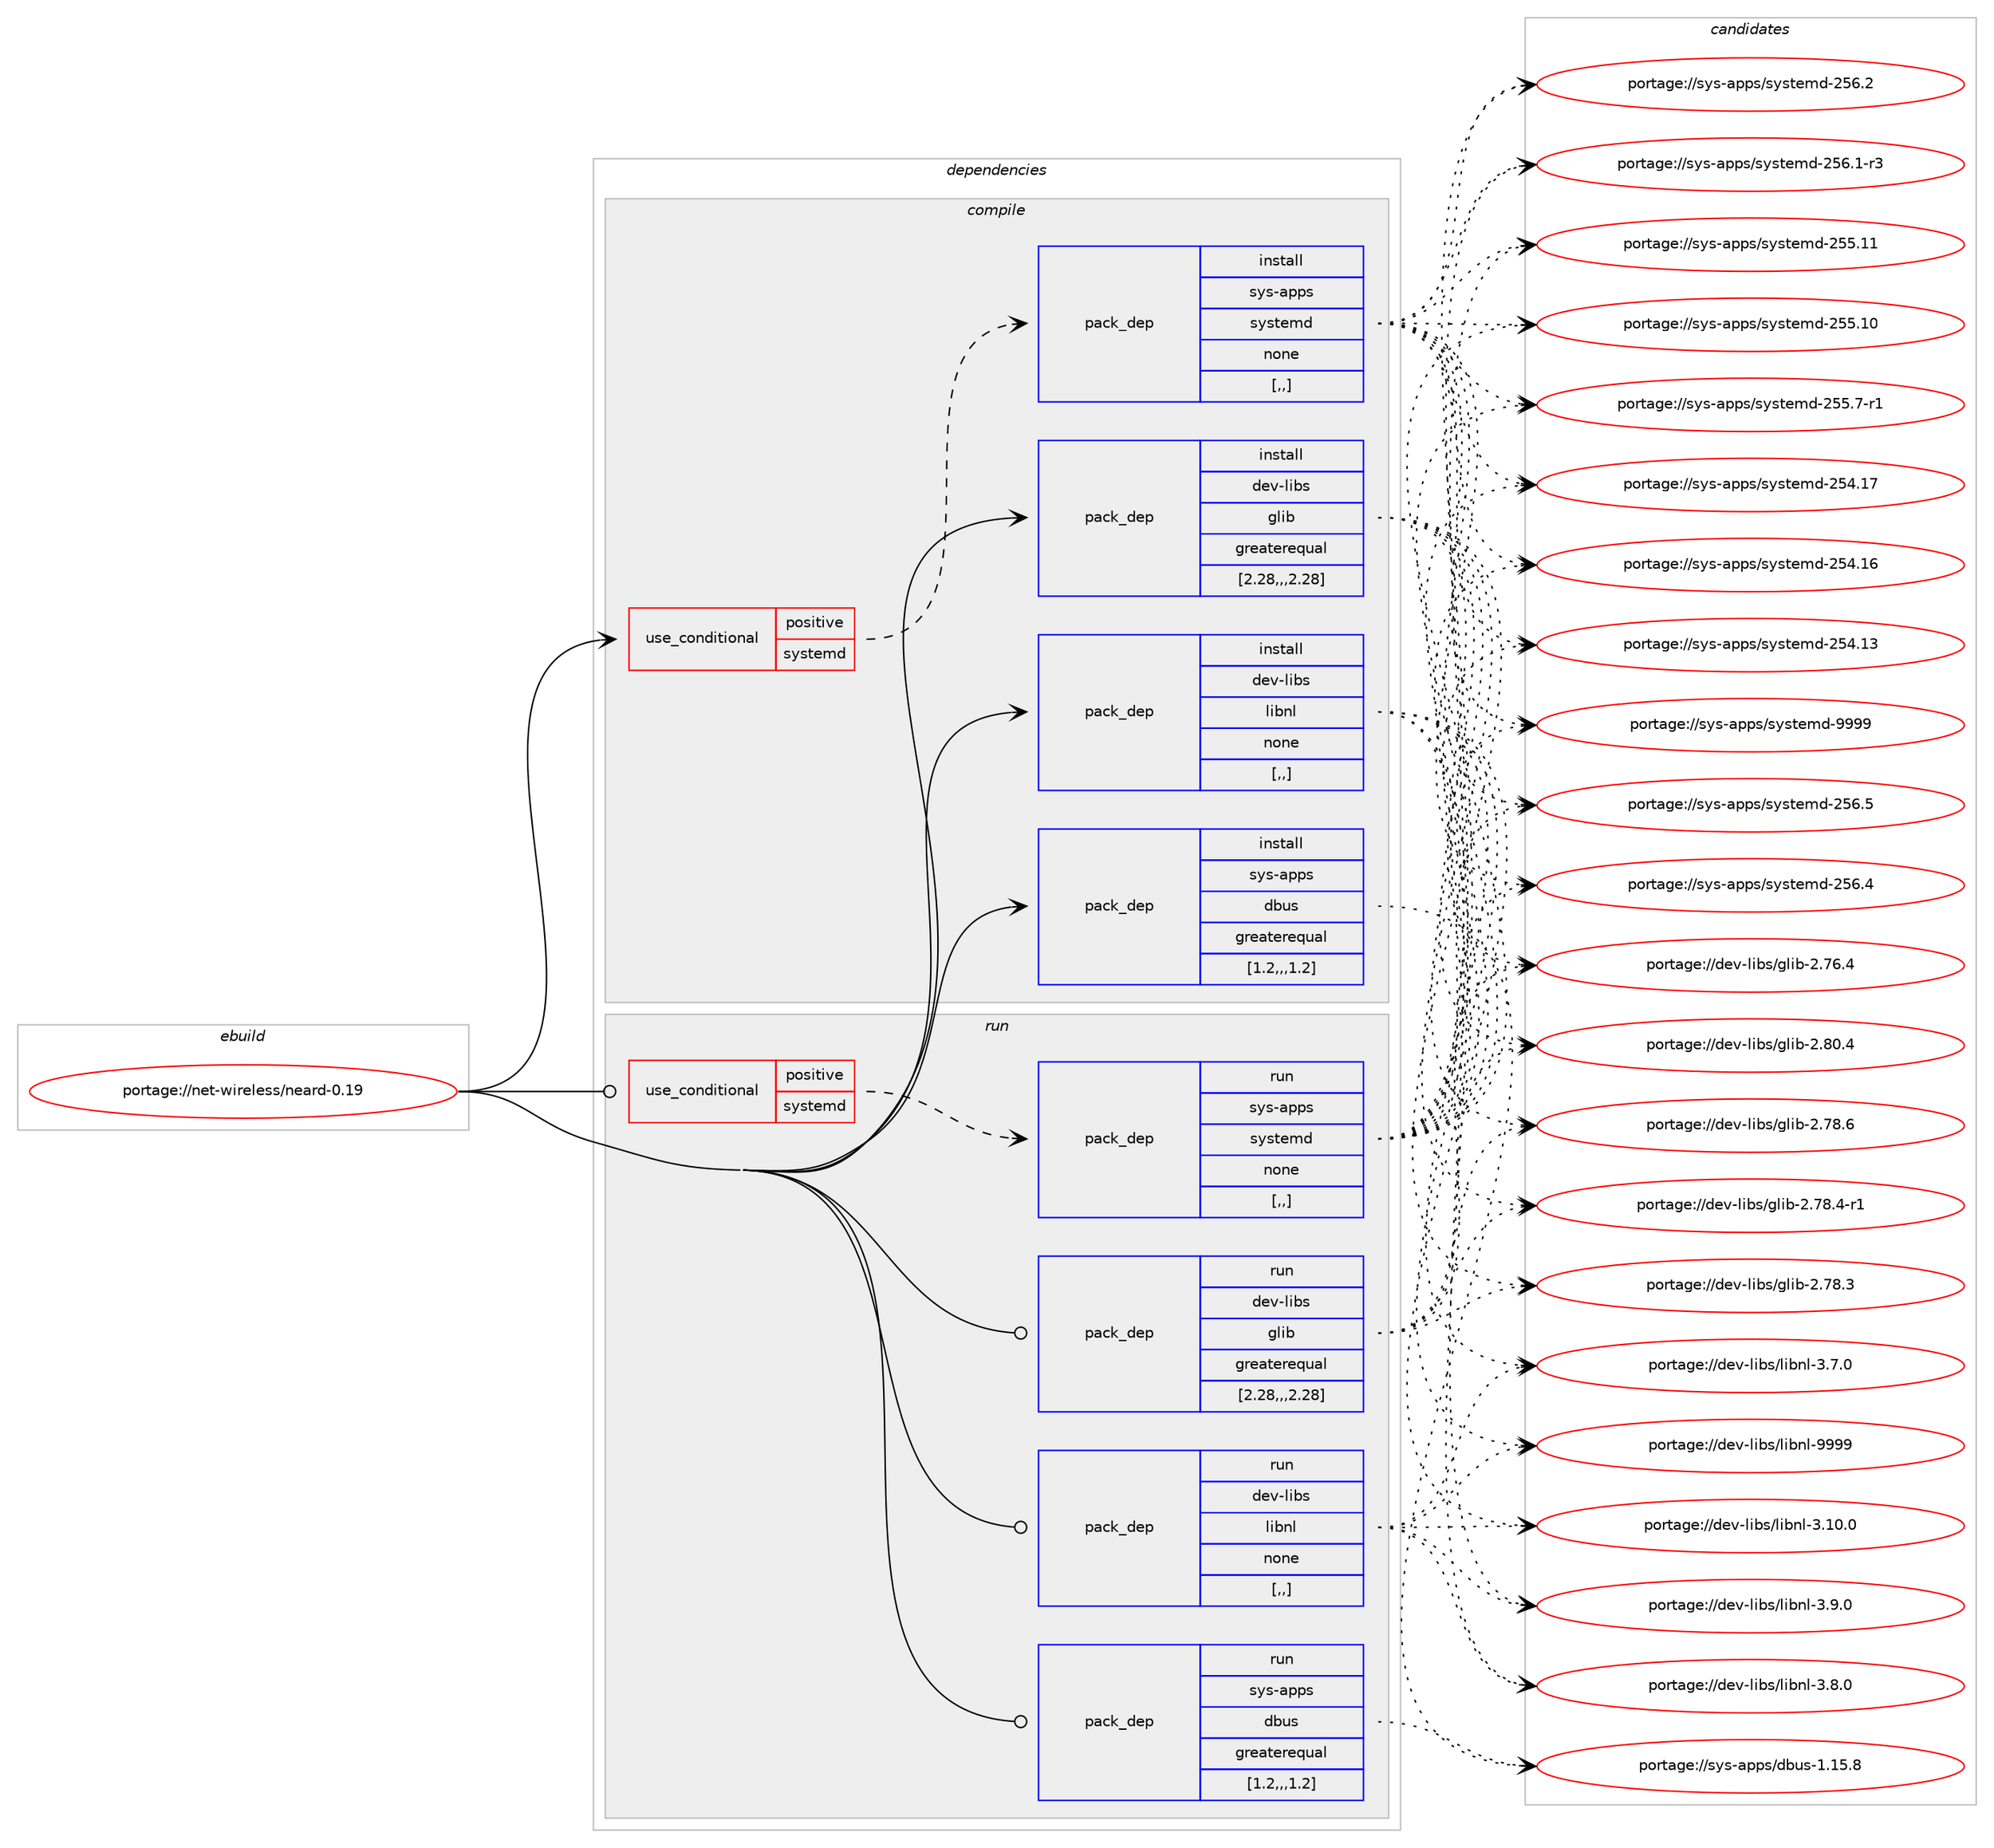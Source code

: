 digraph prolog {

# *************
# Graph options
# *************

newrank=true;
concentrate=true;
compound=true;
graph [rankdir=LR,fontname=Helvetica,fontsize=10,ranksep=1.5];#, ranksep=2.5, nodesep=0.2];
edge  [arrowhead=vee];
node  [fontname=Helvetica,fontsize=10];

# **********
# The ebuild
# **********

subgraph cluster_leftcol {
color=gray;
label=<<i>ebuild</i>>;
id [label="portage://net-wireless/neard-0.19", color=red, width=4, href="../net-wireless/neard-0.19.svg"];
}

# ****************
# The dependencies
# ****************

subgraph cluster_midcol {
color=gray;
label=<<i>dependencies</i>>;
subgraph cluster_compile {
fillcolor="#eeeeee";
style=filled;
label=<<i>compile</i>>;
subgraph cond236880 {
dependency899499 [label=<<TABLE BORDER="0" CELLBORDER="1" CELLSPACING="0" CELLPADDING="4"><TR><TD ROWSPAN="3" CELLPADDING="10">use_conditional</TD></TR><TR><TD>positive</TD></TR><TR><TD>systemd</TD></TR></TABLE>>, shape=none, color=red];
subgraph pack656058 {
dependency899500 [label=<<TABLE BORDER="0" CELLBORDER="1" CELLSPACING="0" CELLPADDING="4" WIDTH="220"><TR><TD ROWSPAN="6" CELLPADDING="30">pack_dep</TD></TR><TR><TD WIDTH="110">install</TD></TR><TR><TD>sys-apps</TD></TR><TR><TD>systemd</TD></TR><TR><TD>none</TD></TR><TR><TD>[,,]</TD></TR></TABLE>>, shape=none, color=blue];
}
dependency899499:e -> dependency899500:w [weight=20,style="dashed",arrowhead="vee"];
}
id:e -> dependency899499:w [weight=20,style="solid",arrowhead="vee"];
subgraph pack656059 {
dependency899501 [label=<<TABLE BORDER="0" CELLBORDER="1" CELLSPACING="0" CELLPADDING="4" WIDTH="220"><TR><TD ROWSPAN="6" CELLPADDING="30">pack_dep</TD></TR><TR><TD WIDTH="110">install</TD></TR><TR><TD>dev-libs</TD></TR><TR><TD>glib</TD></TR><TR><TD>greaterequal</TD></TR><TR><TD>[2.28,,,2.28]</TD></TR></TABLE>>, shape=none, color=blue];
}
id:e -> dependency899501:w [weight=20,style="solid",arrowhead="vee"];
subgraph pack656060 {
dependency899502 [label=<<TABLE BORDER="0" CELLBORDER="1" CELLSPACING="0" CELLPADDING="4" WIDTH="220"><TR><TD ROWSPAN="6" CELLPADDING="30">pack_dep</TD></TR><TR><TD WIDTH="110">install</TD></TR><TR><TD>dev-libs</TD></TR><TR><TD>libnl</TD></TR><TR><TD>none</TD></TR><TR><TD>[,,]</TD></TR></TABLE>>, shape=none, color=blue];
}
id:e -> dependency899502:w [weight=20,style="solid",arrowhead="vee"];
subgraph pack656061 {
dependency899503 [label=<<TABLE BORDER="0" CELLBORDER="1" CELLSPACING="0" CELLPADDING="4" WIDTH="220"><TR><TD ROWSPAN="6" CELLPADDING="30">pack_dep</TD></TR><TR><TD WIDTH="110">install</TD></TR><TR><TD>sys-apps</TD></TR><TR><TD>dbus</TD></TR><TR><TD>greaterequal</TD></TR><TR><TD>[1.2,,,1.2]</TD></TR></TABLE>>, shape=none, color=blue];
}
id:e -> dependency899503:w [weight=20,style="solid",arrowhead="vee"];
}
subgraph cluster_compileandrun {
fillcolor="#eeeeee";
style=filled;
label=<<i>compile and run</i>>;
}
subgraph cluster_run {
fillcolor="#eeeeee";
style=filled;
label=<<i>run</i>>;
subgraph cond236881 {
dependency899504 [label=<<TABLE BORDER="0" CELLBORDER="1" CELLSPACING="0" CELLPADDING="4"><TR><TD ROWSPAN="3" CELLPADDING="10">use_conditional</TD></TR><TR><TD>positive</TD></TR><TR><TD>systemd</TD></TR></TABLE>>, shape=none, color=red];
subgraph pack656062 {
dependency899505 [label=<<TABLE BORDER="0" CELLBORDER="1" CELLSPACING="0" CELLPADDING="4" WIDTH="220"><TR><TD ROWSPAN="6" CELLPADDING="30">pack_dep</TD></TR><TR><TD WIDTH="110">run</TD></TR><TR><TD>sys-apps</TD></TR><TR><TD>systemd</TD></TR><TR><TD>none</TD></TR><TR><TD>[,,]</TD></TR></TABLE>>, shape=none, color=blue];
}
dependency899504:e -> dependency899505:w [weight=20,style="dashed",arrowhead="vee"];
}
id:e -> dependency899504:w [weight=20,style="solid",arrowhead="odot"];
subgraph pack656063 {
dependency899506 [label=<<TABLE BORDER="0" CELLBORDER="1" CELLSPACING="0" CELLPADDING="4" WIDTH="220"><TR><TD ROWSPAN="6" CELLPADDING="30">pack_dep</TD></TR><TR><TD WIDTH="110">run</TD></TR><TR><TD>dev-libs</TD></TR><TR><TD>glib</TD></TR><TR><TD>greaterequal</TD></TR><TR><TD>[2.28,,,2.28]</TD></TR></TABLE>>, shape=none, color=blue];
}
id:e -> dependency899506:w [weight=20,style="solid",arrowhead="odot"];
subgraph pack656064 {
dependency899507 [label=<<TABLE BORDER="0" CELLBORDER="1" CELLSPACING="0" CELLPADDING="4" WIDTH="220"><TR><TD ROWSPAN="6" CELLPADDING="30">pack_dep</TD></TR><TR><TD WIDTH="110">run</TD></TR><TR><TD>dev-libs</TD></TR><TR><TD>libnl</TD></TR><TR><TD>none</TD></TR><TR><TD>[,,]</TD></TR></TABLE>>, shape=none, color=blue];
}
id:e -> dependency899507:w [weight=20,style="solid",arrowhead="odot"];
subgraph pack656065 {
dependency899508 [label=<<TABLE BORDER="0" CELLBORDER="1" CELLSPACING="0" CELLPADDING="4" WIDTH="220"><TR><TD ROWSPAN="6" CELLPADDING="30">pack_dep</TD></TR><TR><TD WIDTH="110">run</TD></TR><TR><TD>sys-apps</TD></TR><TR><TD>dbus</TD></TR><TR><TD>greaterequal</TD></TR><TR><TD>[1.2,,,1.2]</TD></TR></TABLE>>, shape=none, color=blue];
}
id:e -> dependency899508:w [weight=20,style="solid",arrowhead="odot"];
}
}

# **************
# The candidates
# **************

subgraph cluster_choices {
rank=same;
color=gray;
label=<<i>candidates</i>>;

subgraph choice656058 {
color=black;
nodesep=1;
choice1151211154597112112115471151211151161011091004557575757 [label="portage://sys-apps/systemd-9999", color=red, width=4,href="../sys-apps/systemd-9999.svg"];
choice115121115459711211211547115121115116101109100455053544653 [label="portage://sys-apps/systemd-256.5", color=red, width=4,href="../sys-apps/systemd-256.5.svg"];
choice115121115459711211211547115121115116101109100455053544652 [label="portage://sys-apps/systemd-256.4", color=red, width=4,href="../sys-apps/systemd-256.4.svg"];
choice115121115459711211211547115121115116101109100455053544650 [label="portage://sys-apps/systemd-256.2", color=red, width=4,href="../sys-apps/systemd-256.2.svg"];
choice1151211154597112112115471151211151161011091004550535446494511451 [label="portage://sys-apps/systemd-256.1-r3", color=red, width=4,href="../sys-apps/systemd-256.1-r3.svg"];
choice11512111545971121121154711512111511610110910045505353464949 [label="portage://sys-apps/systemd-255.11", color=red, width=4,href="../sys-apps/systemd-255.11.svg"];
choice11512111545971121121154711512111511610110910045505353464948 [label="portage://sys-apps/systemd-255.10", color=red, width=4,href="../sys-apps/systemd-255.10.svg"];
choice1151211154597112112115471151211151161011091004550535346554511449 [label="portage://sys-apps/systemd-255.7-r1", color=red, width=4,href="../sys-apps/systemd-255.7-r1.svg"];
choice11512111545971121121154711512111511610110910045505352464955 [label="portage://sys-apps/systemd-254.17", color=red, width=4,href="../sys-apps/systemd-254.17.svg"];
choice11512111545971121121154711512111511610110910045505352464954 [label="portage://sys-apps/systemd-254.16", color=red, width=4,href="../sys-apps/systemd-254.16.svg"];
choice11512111545971121121154711512111511610110910045505352464951 [label="portage://sys-apps/systemd-254.13", color=red, width=4,href="../sys-apps/systemd-254.13.svg"];
dependency899500:e -> choice1151211154597112112115471151211151161011091004557575757:w [style=dotted,weight="100"];
dependency899500:e -> choice115121115459711211211547115121115116101109100455053544653:w [style=dotted,weight="100"];
dependency899500:e -> choice115121115459711211211547115121115116101109100455053544652:w [style=dotted,weight="100"];
dependency899500:e -> choice115121115459711211211547115121115116101109100455053544650:w [style=dotted,weight="100"];
dependency899500:e -> choice1151211154597112112115471151211151161011091004550535446494511451:w [style=dotted,weight="100"];
dependency899500:e -> choice11512111545971121121154711512111511610110910045505353464949:w [style=dotted,weight="100"];
dependency899500:e -> choice11512111545971121121154711512111511610110910045505353464948:w [style=dotted,weight="100"];
dependency899500:e -> choice1151211154597112112115471151211151161011091004550535346554511449:w [style=dotted,weight="100"];
dependency899500:e -> choice11512111545971121121154711512111511610110910045505352464955:w [style=dotted,weight="100"];
dependency899500:e -> choice11512111545971121121154711512111511610110910045505352464954:w [style=dotted,weight="100"];
dependency899500:e -> choice11512111545971121121154711512111511610110910045505352464951:w [style=dotted,weight="100"];
}
subgraph choice656059 {
color=black;
nodesep=1;
choice1001011184510810598115471031081059845504656484652 [label="portage://dev-libs/glib-2.80.4", color=red, width=4,href="../dev-libs/glib-2.80.4.svg"];
choice1001011184510810598115471031081059845504655564654 [label="portage://dev-libs/glib-2.78.6", color=red, width=4,href="../dev-libs/glib-2.78.6.svg"];
choice10010111845108105981154710310810598455046555646524511449 [label="portage://dev-libs/glib-2.78.4-r1", color=red, width=4,href="../dev-libs/glib-2.78.4-r1.svg"];
choice1001011184510810598115471031081059845504655564651 [label="portage://dev-libs/glib-2.78.3", color=red, width=4,href="../dev-libs/glib-2.78.3.svg"];
choice1001011184510810598115471031081059845504655544652 [label="portage://dev-libs/glib-2.76.4", color=red, width=4,href="../dev-libs/glib-2.76.4.svg"];
dependency899501:e -> choice1001011184510810598115471031081059845504656484652:w [style=dotted,weight="100"];
dependency899501:e -> choice1001011184510810598115471031081059845504655564654:w [style=dotted,weight="100"];
dependency899501:e -> choice10010111845108105981154710310810598455046555646524511449:w [style=dotted,weight="100"];
dependency899501:e -> choice1001011184510810598115471031081059845504655564651:w [style=dotted,weight="100"];
dependency899501:e -> choice1001011184510810598115471031081059845504655544652:w [style=dotted,weight="100"];
}
subgraph choice656060 {
color=black;
nodesep=1;
choice100101118451081059811547108105981101084557575757 [label="portage://dev-libs/libnl-9999", color=red, width=4,href="../dev-libs/libnl-9999.svg"];
choice1001011184510810598115471081059811010845514649484648 [label="portage://dev-libs/libnl-3.10.0", color=red, width=4,href="../dev-libs/libnl-3.10.0.svg"];
choice10010111845108105981154710810598110108455146574648 [label="portage://dev-libs/libnl-3.9.0", color=red, width=4,href="../dev-libs/libnl-3.9.0.svg"];
choice10010111845108105981154710810598110108455146564648 [label="portage://dev-libs/libnl-3.8.0", color=red, width=4,href="../dev-libs/libnl-3.8.0.svg"];
choice10010111845108105981154710810598110108455146554648 [label="portage://dev-libs/libnl-3.7.0", color=red, width=4,href="../dev-libs/libnl-3.7.0.svg"];
dependency899502:e -> choice100101118451081059811547108105981101084557575757:w [style=dotted,weight="100"];
dependency899502:e -> choice1001011184510810598115471081059811010845514649484648:w [style=dotted,weight="100"];
dependency899502:e -> choice10010111845108105981154710810598110108455146574648:w [style=dotted,weight="100"];
dependency899502:e -> choice10010111845108105981154710810598110108455146564648:w [style=dotted,weight="100"];
dependency899502:e -> choice10010111845108105981154710810598110108455146554648:w [style=dotted,weight="100"];
}
subgraph choice656061 {
color=black;
nodesep=1;
choice1151211154597112112115471009811711545494649534656 [label="portage://sys-apps/dbus-1.15.8", color=red, width=4,href="../sys-apps/dbus-1.15.8.svg"];
dependency899503:e -> choice1151211154597112112115471009811711545494649534656:w [style=dotted,weight="100"];
}
subgraph choice656062 {
color=black;
nodesep=1;
choice1151211154597112112115471151211151161011091004557575757 [label="portage://sys-apps/systemd-9999", color=red, width=4,href="../sys-apps/systemd-9999.svg"];
choice115121115459711211211547115121115116101109100455053544653 [label="portage://sys-apps/systemd-256.5", color=red, width=4,href="../sys-apps/systemd-256.5.svg"];
choice115121115459711211211547115121115116101109100455053544652 [label="portage://sys-apps/systemd-256.4", color=red, width=4,href="../sys-apps/systemd-256.4.svg"];
choice115121115459711211211547115121115116101109100455053544650 [label="portage://sys-apps/systemd-256.2", color=red, width=4,href="../sys-apps/systemd-256.2.svg"];
choice1151211154597112112115471151211151161011091004550535446494511451 [label="portage://sys-apps/systemd-256.1-r3", color=red, width=4,href="../sys-apps/systemd-256.1-r3.svg"];
choice11512111545971121121154711512111511610110910045505353464949 [label="portage://sys-apps/systemd-255.11", color=red, width=4,href="../sys-apps/systemd-255.11.svg"];
choice11512111545971121121154711512111511610110910045505353464948 [label="portage://sys-apps/systemd-255.10", color=red, width=4,href="../sys-apps/systemd-255.10.svg"];
choice1151211154597112112115471151211151161011091004550535346554511449 [label="portage://sys-apps/systemd-255.7-r1", color=red, width=4,href="../sys-apps/systemd-255.7-r1.svg"];
choice11512111545971121121154711512111511610110910045505352464955 [label="portage://sys-apps/systemd-254.17", color=red, width=4,href="../sys-apps/systemd-254.17.svg"];
choice11512111545971121121154711512111511610110910045505352464954 [label="portage://sys-apps/systemd-254.16", color=red, width=4,href="../sys-apps/systemd-254.16.svg"];
choice11512111545971121121154711512111511610110910045505352464951 [label="portage://sys-apps/systemd-254.13", color=red, width=4,href="../sys-apps/systemd-254.13.svg"];
dependency899505:e -> choice1151211154597112112115471151211151161011091004557575757:w [style=dotted,weight="100"];
dependency899505:e -> choice115121115459711211211547115121115116101109100455053544653:w [style=dotted,weight="100"];
dependency899505:e -> choice115121115459711211211547115121115116101109100455053544652:w [style=dotted,weight="100"];
dependency899505:e -> choice115121115459711211211547115121115116101109100455053544650:w [style=dotted,weight="100"];
dependency899505:e -> choice1151211154597112112115471151211151161011091004550535446494511451:w [style=dotted,weight="100"];
dependency899505:e -> choice11512111545971121121154711512111511610110910045505353464949:w [style=dotted,weight="100"];
dependency899505:e -> choice11512111545971121121154711512111511610110910045505353464948:w [style=dotted,weight="100"];
dependency899505:e -> choice1151211154597112112115471151211151161011091004550535346554511449:w [style=dotted,weight="100"];
dependency899505:e -> choice11512111545971121121154711512111511610110910045505352464955:w [style=dotted,weight="100"];
dependency899505:e -> choice11512111545971121121154711512111511610110910045505352464954:w [style=dotted,weight="100"];
dependency899505:e -> choice11512111545971121121154711512111511610110910045505352464951:w [style=dotted,weight="100"];
}
subgraph choice656063 {
color=black;
nodesep=1;
choice1001011184510810598115471031081059845504656484652 [label="portage://dev-libs/glib-2.80.4", color=red, width=4,href="../dev-libs/glib-2.80.4.svg"];
choice1001011184510810598115471031081059845504655564654 [label="portage://dev-libs/glib-2.78.6", color=red, width=4,href="../dev-libs/glib-2.78.6.svg"];
choice10010111845108105981154710310810598455046555646524511449 [label="portage://dev-libs/glib-2.78.4-r1", color=red, width=4,href="../dev-libs/glib-2.78.4-r1.svg"];
choice1001011184510810598115471031081059845504655564651 [label="portage://dev-libs/glib-2.78.3", color=red, width=4,href="../dev-libs/glib-2.78.3.svg"];
choice1001011184510810598115471031081059845504655544652 [label="portage://dev-libs/glib-2.76.4", color=red, width=4,href="../dev-libs/glib-2.76.4.svg"];
dependency899506:e -> choice1001011184510810598115471031081059845504656484652:w [style=dotted,weight="100"];
dependency899506:e -> choice1001011184510810598115471031081059845504655564654:w [style=dotted,weight="100"];
dependency899506:e -> choice10010111845108105981154710310810598455046555646524511449:w [style=dotted,weight="100"];
dependency899506:e -> choice1001011184510810598115471031081059845504655564651:w [style=dotted,weight="100"];
dependency899506:e -> choice1001011184510810598115471031081059845504655544652:w [style=dotted,weight="100"];
}
subgraph choice656064 {
color=black;
nodesep=1;
choice100101118451081059811547108105981101084557575757 [label="portage://dev-libs/libnl-9999", color=red, width=4,href="../dev-libs/libnl-9999.svg"];
choice1001011184510810598115471081059811010845514649484648 [label="portage://dev-libs/libnl-3.10.0", color=red, width=4,href="../dev-libs/libnl-3.10.0.svg"];
choice10010111845108105981154710810598110108455146574648 [label="portage://dev-libs/libnl-3.9.0", color=red, width=4,href="../dev-libs/libnl-3.9.0.svg"];
choice10010111845108105981154710810598110108455146564648 [label="portage://dev-libs/libnl-3.8.0", color=red, width=4,href="../dev-libs/libnl-3.8.0.svg"];
choice10010111845108105981154710810598110108455146554648 [label="portage://dev-libs/libnl-3.7.0", color=red, width=4,href="../dev-libs/libnl-3.7.0.svg"];
dependency899507:e -> choice100101118451081059811547108105981101084557575757:w [style=dotted,weight="100"];
dependency899507:e -> choice1001011184510810598115471081059811010845514649484648:w [style=dotted,weight="100"];
dependency899507:e -> choice10010111845108105981154710810598110108455146574648:w [style=dotted,weight="100"];
dependency899507:e -> choice10010111845108105981154710810598110108455146564648:w [style=dotted,weight="100"];
dependency899507:e -> choice10010111845108105981154710810598110108455146554648:w [style=dotted,weight="100"];
}
subgraph choice656065 {
color=black;
nodesep=1;
choice1151211154597112112115471009811711545494649534656 [label="portage://sys-apps/dbus-1.15.8", color=red, width=4,href="../sys-apps/dbus-1.15.8.svg"];
dependency899508:e -> choice1151211154597112112115471009811711545494649534656:w [style=dotted,weight="100"];
}
}

}
